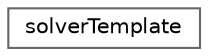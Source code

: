 digraph "Graphical Class Hierarchy"
{
 // LATEX_PDF_SIZE
  bgcolor="transparent";
  edge [fontname=Helvetica,fontsize=10,labelfontname=Helvetica,labelfontsize=10];
  node [fontname=Helvetica,fontsize=10,shape=box,height=0.2,width=0.4];
  rankdir="LR";
  Node0 [id="Node000000",label="solverTemplate",height=0.2,width=0.4,color="grey40", fillcolor="white", style="filled",URL="$classFoam_1_1solverTemplate.html",tooltip="Class to store solver template specifications."];
}
